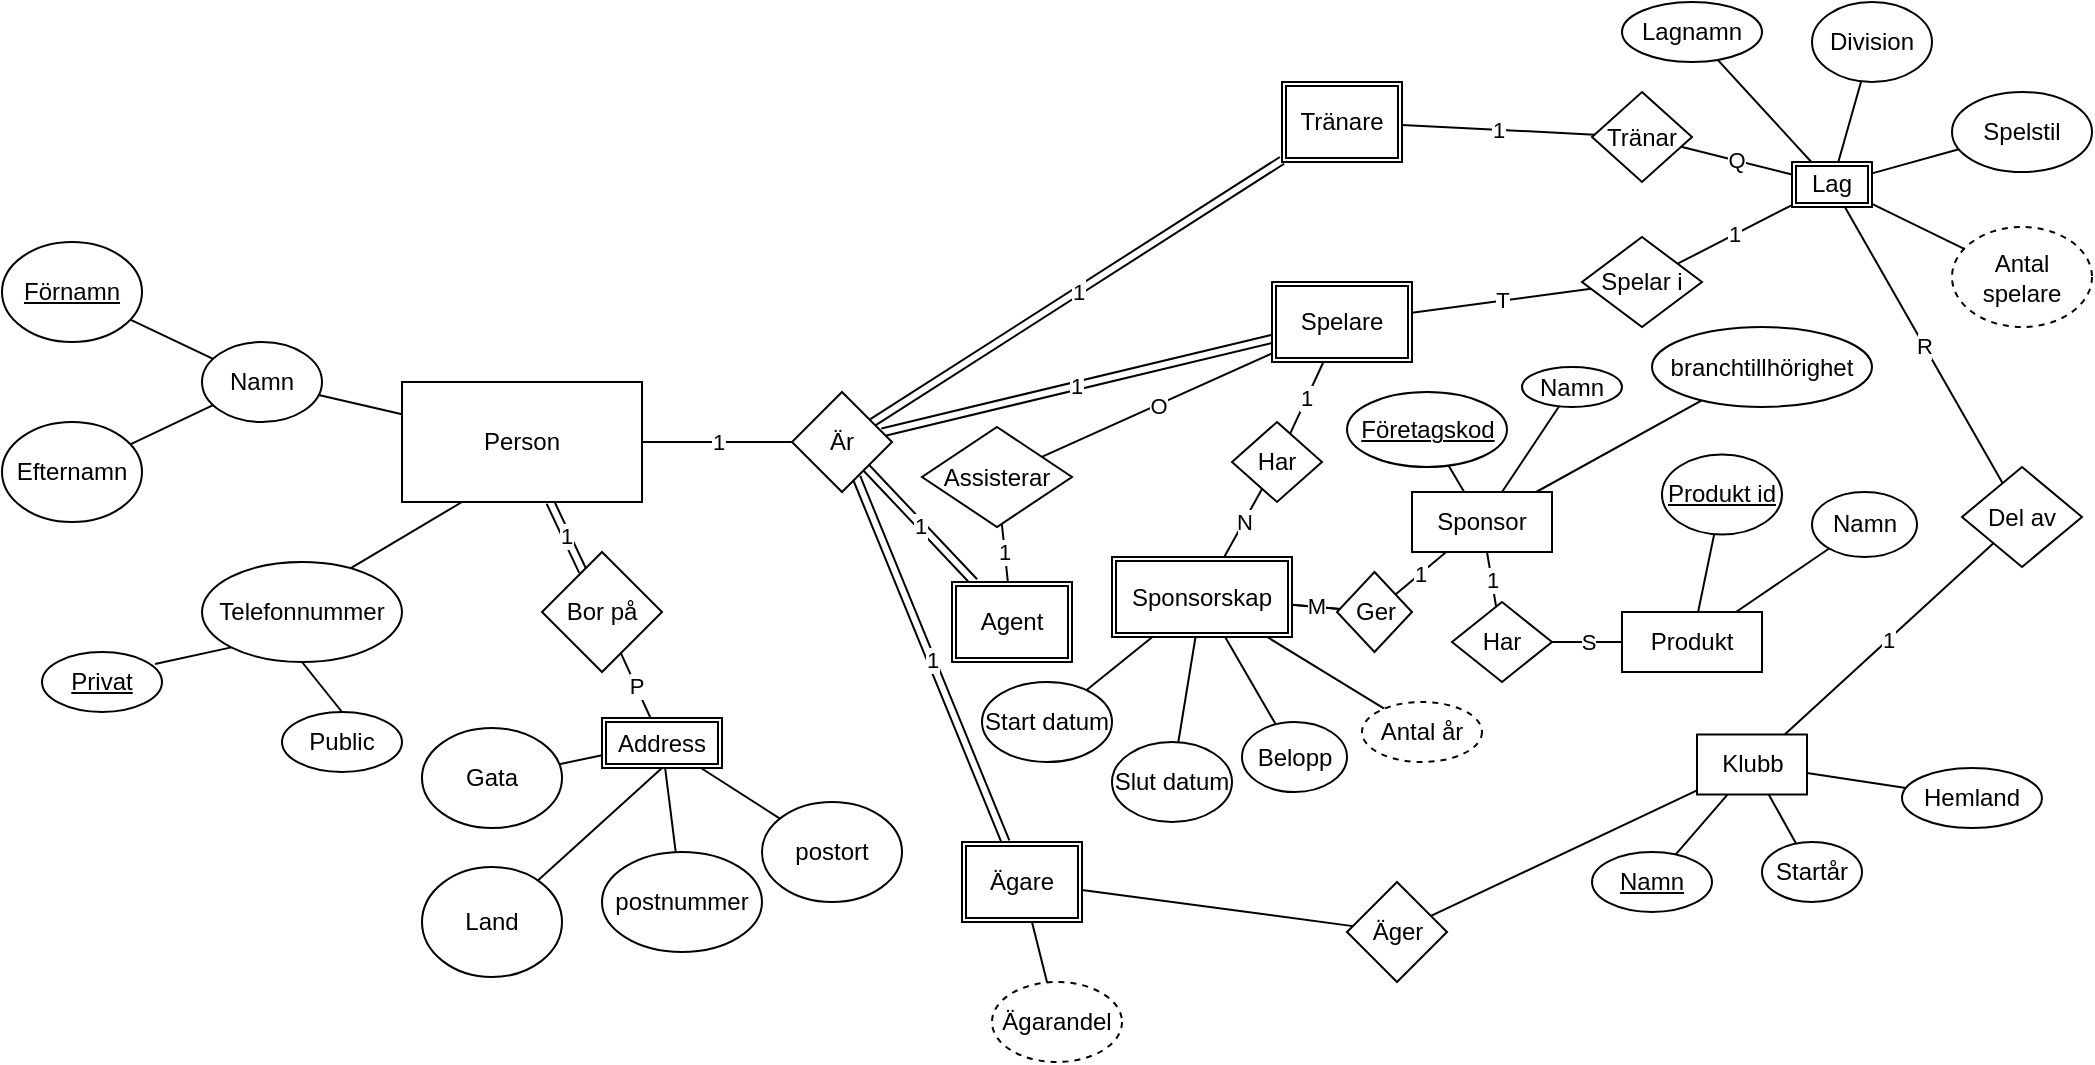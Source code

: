 <mxfile version="14.2.9" type="github">
  <diagram id="R2lEEEUBdFMjLlhIrx00" name="Page-1">
    <mxGraphModel dx="1146" dy="556" grid="1" gridSize="10" guides="1" tooltips="1" connect="1" arrows="1" fold="1" page="1" pageScale="1" pageWidth="850" pageHeight="1100" math="0" shadow="0" extFonts="Permanent Marker^https://fonts.googleapis.com/css?family=Permanent+Marker">
      <root>
        <mxCell id="0" />
        <mxCell id="1" parent="0" />
        <mxCell id="Y-o8OTaq_7tzzy2GkSMv-12" value="1" style="orthogonalLoop=1;jettySize=auto;html=1;rounded=0;endArrow=none;endFill=0;" edge="1" parent="1" source="Y-o8OTaq_7tzzy2GkSMv-2" target="Y-o8OTaq_7tzzy2GkSMv-11">
          <mxGeometry relative="1" as="geometry" />
        </mxCell>
        <mxCell id="Y-o8OTaq_7tzzy2GkSMv-22" style="edgeStyle=none;rounded=0;orthogonalLoop=1;jettySize=auto;html=1;endArrow=none;endFill=0;strokeColor=#000000;" edge="1" parent="1" source="Y-o8OTaq_7tzzy2GkSMv-2" target="Y-o8OTaq_7tzzy2GkSMv-20">
          <mxGeometry relative="1" as="geometry">
            <mxPoint x="220" y="320" as="targetPoint" />
          </mxGeometry>
        </mxCell>
        <mxCell id="Y-o8OTaq_7tzzy2GkSMv-29" style="edgeStyle=none;rounded=0;orthogonalLoop=1;jettySize=auto;html=1;exitX=0.25;exitY=1;exitDx=0;exitDy=0;entryX=0.742;entryY=0.063;entryDx=0;entryDy=0;entryPerimeter=0;endArrow=none;endFill=0;strokeColor=#000000;" edge="1" parent="1" source="Y-o8OTaq_7tzzy2GkSMv-2" target="Y-o8OTaq_7tzzy2GkSMv-26">
          <mxGeometry relative="1" as="geometry" />
        </mxCell>
        <mxCell id="Y-o8OTaq_7tzzy2GkSMv-43" value="1" style="edgeStyle=none;rounded=0;orthogonalLoop=1;jettySize=auto;html=1;endArrow=none;endFill=0;strokeColor=#000000;shape=link;" edge="1" parent="1" source="Y-o8OTaq_7tzzy2GkSMv-2" target="Y-o8OTaq_7tzzy2GkSMv-42">
          <mxGeometry relative="1" as="geometry" />
        </mxCell>
        <mxCell id="Y-o8OTaq_7tzzy2GkSMv-2" value="Person" style="rounded=0;whiteSpace=wrap;html=1;" vertex="1" parent="1">
          <mxGeometry x="230" y="370" width="120" height="60" as="geometry" />
        </mxCell>
        <mxCell id="Y-o8OTaq_7tzzy2GkSMv-13" value="1" style="edgeStyle=none;rounded=0;orthogonalLoop=1;jettySize=auto;html=1;endArrow=none;endFill=0;strokeColor=#000000;shape=link;" edge="1" parent="1" source="Y-o8OTaq_7tzzy2GkSMv-11" target="Y-o8OTaq_7tzzy2GkSMv-47">
          <mxGeometry relative="1" as="geometry">
            <mxPoint x="600" y="275" as="targetPoint" />
            <mxPoint x="500" y="350" as="sourcePoint" />
          </mxGeometry>
        </mxCell>
        <mxCell id="Y-o8OTaq_7tzzy2GkSMv-14" value="1" style="edgeStyle=none;rounded=0;orthogonalLoop=1;jettySize=auto;html=1;endArrow=none;endFill=0;strokeColor=#000000;shape=link;" edge="1" parent="1" source="Y-o8OTaq_7tzzy2GkSMv-11" target="Y-o8OTaq_7tzzy2GkSMv-50">
          <mxGeometry relative="1" as="geometry">
            <mxPoint x="660" y="360" as="targetPoint" />
          </mxGeometry>
        </mxCell>
        <mxCell id="Y-o8OTaq_7tzzy2GkSMv-16" value="1" style="edgeStyle=none;rounded=0;orthogonalLoop=1;jettySize=auto;html=1;endArrow=none;endFill=0;strokeColor=#000000;shape=link;" edge="1" parent="1" source="Y-o8OTaq_7tzzy2GkSMv-11" target="Y-o8OTaq_7tzzy2GkSMv-51">
          <mxGeometry relative="1" as="geometry">
            <mxPoint x="640" y="570" as="targetPoint" />
          </mxGeometry>
        </mxCell>
        <mxCell id="Y-o8OTaq_7tzzy2GkSMv-17" value="1" style="edgeStyle=none;rounded=0;orthogonalLoop=1;jettySize=auto;html=1;endArrow=none;endFill=0;strokeColor=#000000;shape=link;" edge="1" parent="1" source="Y-o8OTaq_7tzzy2GkSMv-11" target="Y-o8OTaq_7tzzy2GkSMv-48">
          <mxGeometry relative="1" as="geometry">
            <mxPoint x="560" y="390" as="sourcePoint" />
            <mxPoint x="640" y="445" as="targetPoint" />
          </mxGeometry>
        </mxCell>
        <mxCell id="Y-o8OTaq_7tzzy2GkSMv-11" value="Är" style="rhombus;whiteSpace=wrap;html=1;strokeColor=#000000;" vertex="1" parent="1">
          <mxGeometry x="425" y="375" width="50" height="50" as="geometry" />
        </mxCell>
        <mxCell id="Y-o8OTaq_7tzzy2GkSMv-38" style="edgeStyle=none;rounded=0;orthogonalLoop=1;jettySize=auto;html=1;endArrow=none;endFill=0;strokeColor=#000000;" edge="1" parent="1" source="Y-o8OTaq_7tzzy2GkSMv-130" target="Y-o8OTaq_7tzzy2GkSMv-34">
          <mxGeometry relative="1" as="geometry">
            <mxPoint x="320" y="567.333" as="sourcePoint" />
          </mxGeometry>
        </mxCell>
        <mxCell id="Y-o8OTaq_7tzzy2GkSMv-39" style="edgeStyle=none;rounded=0;orthogonalLoop=1;jettySize=auto;html=1;endArrow=none;endFill=0;strokeColor=#000000;exitX=0.5;exitY=1;exitDx=0;exitDy=0;" edge="1" parent="1" source="Y-o8OTaq_7tzzy2GkSMv-130" target="Y-o8OTaq_7tzzy2GkSMv-33">
          <mxGeometry relative="1" as="geometry">
            <mxPoint x="344.171" y="570" as="sourcePoint" />
            <mxPoint x="300" y="607" as="targetPoint" />
          </mxGeometry>
        </mxCell>
        <mxCell id="Y-o8OTaq_7tzzy2GkSMv-40" style="edgeStyle=none;rounded=0;orthogonalLoop=1;jettySize=auto;html=1;endArrow=none;endFill=0;strokeColor=#000000;" edge="1" parent="1" source="Y-o8OTaq_7tzzy2GkSMv-130" target="Y-o8OTaq_7tzzy2GkSMv-35">
          <mxGeometry relative="1" as="geometry">
            <mxPoint x="358.041" y="570" as="sourcePoint" />
          </mxGeometry>
        </mxCell>
        <mxCell id="Y-o8OTaq_7tzzy2GkSMv-41" style="edgeStyle=none;rounded=0;orthogonalLoop=1;jettySize=auto;html=1;endArrow=none;endFill=0;strokeColor=#000000;" edge="1" parent="1" source="Y-o8OTaq_7tzzy2GkSMv-130" target="Y-o8OTaq_7tzzy2GkSMv-36">
          <mxGeometry relative="1" as="geometry">
            <mxPoint x="381.963" y="570" as="sourcePoint" />
          </mxGeometry>
        </mxCell>
        <mxCell id="Y-o8OTaq_7tzzy2GkSMv-23" style="edgeStyle=none;rounded=0;orthogonalLoop=1;jettySize=auto;html=1;endArrow=none;endFill=0;strokeColor=#000000;" edge="1" parent="1" source="Y-o8OTaq_7tzzy2GkSMv-20" target="Y-o8OTaq_7tzzy2GkSMv-21">
          <mxGeometry relative="1" as="geometry">
            <mxPoint x="122" y="300" as="sourcePoint" />
            <mxPoint x="130" y="290" as="targetPoint" />
          </mxGeometry>
        </mxCell>
        <mxCell id="Y-o8OTaq_7tzzy2GkSMv-25" style="edgeStyle=none;rounded=0;orthogonalLoop=1;jettySize=auto;html=1;endArrow=none;endFill=0;strokeColor=#000000;" edge="1" parent="1" source="Y-o8OTaq_7tzzy2GkSMv-20" target="Y-o8OTaq_7tzzy2GkSMv-24">
          <mxGeometry relative="1" as="geometry">
            <mxPoint x="129" y="440" as="sourcePoint" />
            <mxPoint x="129" y="440" as="targetPoint" />
          </mxGeometry>
        </mxCell>
        <mxCell id="Y-o8OTaq_7tzzy2GkSMv-20" value="Namn" style="ellipse;whiteSpace=wrap;html=1;strokeColor=#000000;" vertex="1" parent="1">
          <mxGeometry x="130" y="350" width="60" height="40" as="geometry" />
        </mxCell>
        <mxCell id="Y-o8OTaq_7tzzy2GkSMv-21" value="&lt;u&gt;Förnamn&lt;/u&gt;" style="ellipse;whiteSpace=wrap;html=1;strokeColor=#000000;" vertex="1" parent="1">
          <mxGeometry x="30" y="300" width="70" height="50" as="geometry" />
        </mxCell>
        <mxCell id="Y-o8OTaq_7tzzy2GkSMv-24" value="Efternamn" style="ellipse;whiteSpace=wrap;html=1;strokeColor=#000000;" vertex="1" parent="1">
          <mxGeometry x="30" y="390" width="70" height="50" as="geometry" />
        </mxCell>
        <mxCell id="Y-o8OTaq_7tzzy2GkSMv-30" style="edgeStyle=none;rounded=0;orthogonalLoop=1;jettySize=auto;html=1;exitX=0;exitY=1;exitDx=0;exitDy=0;entryX=0.942;entryY=0.2;entryDx=0;entryDy=0;entryPerimeter=0;endArrow=none;endFill=0;strokeColor=#000000;" edge="1" parent="1" source="Y-o8OTaq_7tzzy2GkSMv-26" target="Y-o8OTaq_7tzzy2GkSMv-27">
          <mxGeometry relative="1" as="geometry" />
        </mxCell>
        <mxCell id="Y-o8OTaq_7tzzy2GkSMv-31" style="edgeStyle=none;rounded=0;orthogonalLoop=1;jettySize=auto;html=1;exitX=0.5;exitY=1;exitDx=0;exitDy=0;entryX=0.5;entryY=0;entryDx=0;entryDy=0;endArrow=none;endFill=0;strokeColor=#000000;" edge="1" parent="1" source="Y-o8OTaq_7tzzy2GkSMv-26" target="Y-o8OTaq_7tzzy2GkSMv-28">
          <mxGeometry relative="1" as="geometry" />
        </mxCell>
        <mxCell id="Y-o8OTaq_7tzzy2GkSMv-26" value="Telefonnummer" style="ellipse;whiteSpace=wrap;html=1;strokeColor=#000000;" vertex="1" parent="1">
          <mxGeometry x="130" y="460" width="100" height="50" as="geometry" />
        </mxCell>
        <mxCell id="Y-o8OTaq_7tzzy2GkSMv-27" value="&lt;u&gt;Privat&lt;/u&gt;" style="ellipse;whiteSpace=wrap;html=1;strokeColor=#000000;" vertex="1" parent="1">
          <mxGeometry x="50" y="505" width="60" height="30" as="geometry" />
        </mxCell>
        <mxCell id="Y-o8OTaq_7tzzy2GkSMv-28" value="Public" style="ellipse;whiteSpace=wrap;html=1;strokeColor=#000000;" vertex="1" parent="1">
          <mxGeometry x="170" y="535" width="60" height="30" as="geometry" />
        </mxCell>
        <mxCell id="Y-o8OTaq_7tzzy2GkSMv-33" value="Land" style="ellipse;whiteSpace=wrap;html=1;strokeColor=#000000;" vertex="1" parent="1">
          <mxGeometry x="240" y="612.5" width="70" height="55" as="geometry" />
        </mxCell>
        <mxCell id="Y-o8OTaq_7tzzy2GkSMv-34" value="Gata" style="ellipse;whiteSpace=wrap;html=1;strokeColor=#000000;" vertex="1" parent="1">
          <mxGeometry x="240" y="543" width="70" height="50" as="geometry" />
        </mxCell>
        <mxCell id="Y-o8OTaq_7tzzy2GkSMv-35" value="postnummer" style="ellipse;whiteSpace=wrap;html=1;strokeColor=#000000;" vertex="1" parent="1">
          <mxGeometry x="330" y="605" width="80" height="50" as="geometry" />
        </mxCell>
        <mxCell id="Y-o8OTaq_7tzzy2GkSMv-36" value="postort" style="ellipse;whiteSpace=wrap;html=1;strokeColor=#000000;" vertex="1" parent="1">
          <mxGeometry x="410" y="580" width="70" height="50" as="geometry" />
        </mxCell>
        <mxCell id="Y-o8OTaq_7tzzy2GkSMv-44" value="P" style="edgeStyle=none;rounded=0;orthogonalLoop=1;jettySize=auto;html=1;endArrow=none;endFill=0;strokeColor=#000000;" edge="1" parent="1" source="Y-o8OTaq_7tzzy2GkSMv-42" target="Y-o8OTaq_7tzzy2GkSMv-130">
          <mxGeometry relative="1" as="geometry">
            <mxPoint x="355" y="540" as="targetPoint" />
          </mxGeometry>
        </mxCell>
        <mxCell id="Y-o8OTaq_7tzzy2GkSMv-42" value="Bor på" style="rhombus;whiteSpace=wrap;html=1;strokeColor=#000000;" vertex="1" parent="1">
          <mxGeometry x="300" y="455" width="60" height="60" as="geometry" />
        </mxCell>
        <mxCell id="Y-o8OTaq_7tzzy2GkSMv-46" style="edgeStyle=none;rounded=0;orthogonalLoop=1;jettySize=auto;html=1;exitX=1;exitY=0;exitDx=0;exitDy=0;endArrow=none;endFill=0;strokeColor=#000000;" edge="1" parent="1">
          <mxGeometry relative="1" as="geometry">
            <mxPoint x="930" y="290" as="sourcePoint" />
            <mxPoint x="930" y="290" as="targetPoint" />
          </mxGeometry>
        </mxCell>
        <mxCell id="Y-o8OTaq_7tzzy2GkSMv-76" style="edgeStyle=none;rounded=0;orthogonalLoop=1;jettySize=auto;html=1;endArrow=none;endFill=0;strokeColor=#000000;" edge="1" parent="1" source="Y-o8OTaq_7tzzy2GkSMv-47" target="Y-o8OTaq_7tzzy2GkSMv-73">
          <mxGeometry relative="1" as="geometry" />
        </mxCell>
        <mxCell id="Y-o8OTaq_7tzzy2GkSMv-47" value="Ägare" style="shape=ext;double=1;rounded=0;whiteSpace=wrap;html=1;strokeColor=#000000;" vertex="1" parent="1">
          <mxGeometry x="510" y="600" width="60" height="40" as="geometry" />
        </mxCell>
        <mxCell id="Y-o8OTaq_7tzzy2GkSMv-48" value="Tränare" style="shape=ext;double=1;rounded=0;whiteSpace=wrap;html=1;strokeColor=#000000;" vertex="1" parent="1">
          <mxGeometry x="670" y="220" width="60" height="40" as="geometry" />
        </mxCell>
        <mxCell id="Y-o8OTaq_7tzzy2GkSMv-50" value="Agent" style="shape=ext;double=1;rounded=0;whiteSpace=wrap;html=1;strokeColor=#000000;" vertex="1" parent="1">
          <mxGeometry x="505" y="470" width="60" height="40" as="geometry" />
        </mxCell>
        <mxCell id="Y-o8OTaq_7tzzy2GkSMv-79" value="O" style="edgeStyle=none;rounded=0;orthogonalLoop=1;jettySize=auto;html=1;endArrow=none;endFill=0;strokeColor=#000000;" edge="1" parent="1" source="Y-o8OTaq_7tzzy2GkSMv-51" target="Y-o8OTaq_7tzzy2GkSMv-78">
          <mxGeometry relative="1" as="geometry" />
        </mxCell>
        <mxCell id="Y-o8OTaq_7tzzy2GkSMv-51" value="Spelare" style="shape=ext;double=1;rounded=0;whiteSpace=wrap;html=1;strokeColor=#000000;" vertex="1" parent="1">
          <mxGeometry x="665" y="320" width="70" height="40" as="geometry" />
        </mxCell>
        <mxCell id="Y-o8OTaq_7tzzy2GkSMv-66" style="edgeStyle=none;rounded=0;orthogonalLoop=1;jettySize=auto;html=1;endArrow=none;endFill=0;strokeColor=#000000;" edge="1" parent="1" source="Y-o8OTaq_7tzzy2GkSMv-132" target="Y-o8OTaq_7tzzy2GkSMv-55">
          <mxGeometry relative="1" as="geometry">
            <mxPoint x="931.861" y="260" as="sourcePoint" />
          </mxGeometry>
        </mxCell>
        <mxCell id="Y-o8OTaq_7tzzy2GkSMv-67" style="edgeStyle=none;rounded=0;orthogonalLoop=1;jettySize=auto;html=1;endArrow=none;endFill=0;strokeColor=#000000;" edge="1" parent="1" source="Y-o8OTaq_7tzzy2GkSMv-132" target="Y-o8OTaq_7tzzy2GkSMv-56">
          <mxGeometry relative="1" as="geometry">
            <mxPoint x="960.89" y="260" as="sourcePoint" />
          </mxGeometry>
        </mxCell>
        <mxCell id="Y-o8OTaq_7tzzy2GkSMv-62" style="edgeStyle=none;rounded=0;orthogonalLoop=1;jettySize=auto;html=1;endArrow=none;endFill=0;strokeColor=#000000;" edge="1" parent="1" source="Y-o8OTaq_7tzzy2GkSMv-53" target="Y-o8OTaq_7tzzy2GkSMv-60">
          <mxGeometry relative="1" as="geometry" />
        </mxCell>
        <mxCell id="Y-o8OTaq_7tzzy2GkSMv-63" style="edgeStyle=none;rounded=0;orthogonalLoop=1;jettySize=auto;html=1;endArrow=none;endFill=0;strokeColor=#000000;" edge="1" parent="1" source="Y-o8OTaq_7tzzy2GkSMv-53" target="Y-o8OTaq_7tzzy2GkSMv-59">
          <mxGeometry relative="1" as="geometry" />
        </mxCell>
        <mxCell id="Y-o8OTaq_7tzzy2GkSMv-64" style="edgeStyle=none;rounded=0;orthogonalLoop=1;jettySize=auto;html=1;exitX=0.75;exitY=0;exitDx=0;exitDy=0;endArrow=none;endFill=0;strokeColor=#000000;" edge="1" parent="1" source="Y-o8OTaq_7tzzy2GkSMv-53" target="Y-o8OTaq_7tzzy2GkSMv-58">
          <mxGeometry relative="1" as="geometry" />
        </mxCell>
        <mxCell id="Y-o8OTaq_7tzzy2GkSMv-77" value="" style="edgeStyle=none;rounded=0;orthogonalLoop=1;jettySize=auto;html=1;endArrow=none;endFill=0;strokeColor=#000000;" edge="1" parent="1" source="Y-o8OTaq_7tzzy2GkSMv-53" target="Y-o8OTaq_7tzzy2GkSMv-73">
          <mxGeometry relative="1" as="geometry" />
        </mxCell>
        <mxCell id="Y-o8OTaq_7tzzy2GkSMv-53" value="Klubb" style="rounded=0;whiteSpace=wrap;html=1;strokeColor=#000000;" vertex="1" parent="1">
          <mxGeometry x="877.5" y="546.25" width="55" height="30" as="geometry" />
        </mxCell>
        <mxCell id="Y-o8OTaq_7tzzy2GkSMv-55" value="Lagnamn" style="ellipse;whiteSpace=wrap;html=1;strokeColor=#000000;" vertex="1" parent="1">
          <mxGeometry x="840" y="180" width="70" height="30" as="geometry" />
        </mxCell>
        <mxCell id="Y-o8OTaq_7tzzy2GkSMv-56" value="Spelstil" style="ellipse;whiteSpace=wrap;html=1;strokeColor=#000000;" vertex="1" parent="1">
          <mxGeometry x="1005" y="225" width="70" height="40" as="geometry" />
        </mxCell>
        <mxCell id="Y-o8OTaq_7tzzy2GkSMv-58" value="&lt;u&gt;Namn&lt;/u&gt;" style="ellipse;whiteSpace=wrap;html=1;strokeColor=#000000;" vertex="1" parent="1">
          <mxGeometry x="825" y="605" width="60" height="30" as="geometry" />
        </mxCell>
        <mxCell id="Y-o8OTaq_7tzzy2GkSMv-59" value="Startår" style="ellipse;whiteSpace=wrap;html=1;strokeColor=#000000;" vertex="1" parent="1">
          <mxGeometry x="910" y="600" width="50" height="30" as="geometry" />
        </mxCell>
        <mxCell id="Y-o8OTaq_7tzzy2GkSMv-60" value="Hemland" style="ellipse;whiteSpace=wrap;html=1;strokeColor=#000000;" vertex="1" parent="1">
          <mxGeometry x="980" y="563" width="70" height="30" as="geometry" />
        </mxCell>
        <mxCell id="Y-o8OTaq_7tzzy2GkSMv-69" style="edgeStyle=none;rounded=0;orthogonalLoop=1;jettySize=auto;html=1;endArrow=none;endFill=0;strokeColor=#000000;" edge="1" parent="1" source="Y-o8OTaq_7tzzy2GkSMv-68" target="Y-o8OTaq_7tzzy2GkSMv-132">
          <mxGeometry relative="1" as="geometry">
            <mxPoint x="946.765" y="260" as="targetPoint" />
          </mxGeometry>
        </mxCell>
        <mxCell id="Y-o8OTaq_7tzzy2GkSMv-68" value="Division" style="ellipse;whiteSpace=wrap;html=1;strokeColor=#000000;" vertex="1" parent="1">
          <mxGeometry x="935" y="180" width="60" height="40" as="geometry" />
        </mxCell>
        <mxCell id="Y-o8OTaq_7tzzy2GkSMv-72" style="edgeStyle=none;rounded=0;orthogonalLoop=1;jettySize=auto;html=1;endArrow=none;endFill=0;strokeColor=#000000;" edge="1" parent="1" source="Y-o8OTaq_7tzzy2GkSMv-71" target="Y-o8OTaq_7tzzy2GkSMv-132">
          <mxGeometry relative="1" as="geometry">
            <mxPoint x="980" y="274.327" as="targetPoint" />
          </mxGeometry>
        </mxCell>
        <mxCell id="Y-o8OTaq_7tzzy2GkSMv-71" value="Antal spelare" style="ellipse;whiteSpace=wrap;html=1;strokeColor=#000000;dashed=1;" vertex="1" parent="1">
          <mxGeometry x="1005" y="292.5" width="70" height="50" as="geometry" />
        </mxCell>
        <mxCell id="Y-o8OTaq_7tzzy2GkSMv-73" value="Äger" style="rhombus;whiteSpace=wrap;html=1;strokeColor=#000000;" vertex="1" parent="1">
          <mxGeometry x="702.5" y="620" width="50" height="50" as="geometry" />
        </mxCell>
        <mxCell id="Y-o8OTaq_7tzzy2GkSMv-75" style="edgeStyle=none;rounded=0;orthogonalLoop=1;jettySize=auto;html=1;endArrow=none;endFill=0;strokeColor=#000000;" edge="1" parent="1" source="Y-o8OTaq_7tzzy2GkSMv-74" target="Y-o8OTaq_7tzzy2GkSMv-47">
          <mxGeometry relative="1" as="geometry" />
        </mxCell>
        <mxCell id="Y-o8OTaq_7tzzy2GkSMv-74" value="Ägarandel" style="ellipse;whiteSpace=wrap;html=1;dashed=1;strokeColor=#000000;" vertex="1" parent="1">
          <mxGeometry x="525" y="670" width="65" height="40" as="geometry" />
        </mxCell>
        <mxCell id="Y-o8OTaq_7tzzy2GkSMv-80" value="1" style="edgeStyle=none;rounded=0;orthogonalLoop=1;jettySize=auto;html=1;endArrow=none;endFill=0;strokeColor=#000000;" edge="1" parent="1" source="Y-o8OTaq_7tzzy2GkSMv-78" target="Y-o8OTaq_7tzzy2GkSMv-50">
          <mxGeometry relative="1" as="geometry" />
        </mxCell>
        <mxCell id="Y-o8OTaq_7tzzy2GkSMv-78" value="Assisterar" style="rhombus;whiteSpace=wrap;html=1;strokeColor=#000000;" vertex="1" parent="1">
          <mxGeometry x="490" y="392.5" width="75" height="50" as="geometry" />
        </mxCell>
        <mxCell id="Y-o8OTaq_7tzzy2GkSMv-85" value="Q" style="edgeStyle=none;rounded=0;orthogonalLoop=1;jettySize=auto;html=1;endArrow=none;endFill=0;strokeColor=#000000;" edge="1" parent="1" source="Y-o8OTaq_7tzzy2GkSMv-81" target="Y-o8OTaq_7tzzy2GkSMv-132">
          <mxGeometry relative="1" as="geometry">
            <mxPoint x="910" y="264.868" as="targetPoint" />
          </mxGeometry>
        </mxCell>
        <mxCell id="Y-o8OTaq_7tzzy2GkSMv-86" value="1" style="edgeStyle=none;rounded=0;orthogonalLoop=1;jettySize=auto;html=1;endArrow=none;endFill=0;strokeColor=#000000;" edge="1" parent="1" source="Y-o8OTaq_7tzzy2GkSMv-81" target="Y-o8OTaq_7tzzy2GkSMv-48">
          <mxGeometry relative="1" as="geometry" />
        </mxCell>
        <mxCell id="Y-o8OTaq_7tzzy2GkSMv-81" value="Tränar" style="rhombus;whiteSpace=wrap;html=1;strokeColor=#000000;" vertex="1" parent="1">
          <mxGeometry x="825" y="225" width="50" height="45" as="geometry" />
        </mxCell>
        <mxCell id="Y-o8OTaq_7tzzy2GkSMv-83" value="T" style="edgeStyle=none;rounded=0;orthogonalLoop=1;jettySize=auto;html=1;endArrow=none;endFill=0;strokeColor=#000000;" edge="1" parent="1" source="Y-o8OTaq_7tzzy2GkSMv-82" target="Y-o8OTaq_7tzzy2GkSMv-51">
          <mxGeometry relative="1" as="geometry" />
        </mxCell>
        <mxCell id="Y-o8OTaq_7tzzy2GkSMv-84" value="1" style="edgeStyle=none;rounded=0;orthogonalLoop=1;jettySize=auto;html=1;endArrow=none;endFill=0;strokeColor=#000000;" edge="1" parent="1" source="Y-o8OTaq_7tzzy2GkSMv-82" target="Y-o8OTaq_7tzzy2GkSMv-132">
          <mxGeometry relative="1" as="geometry">
            <mxPoint x="913.333" y="290.0" as="targetPoint" />
          </mxGeometry>
        </mxCell>
        <mxCell id="Y-o8OTaq_7tzzy2GkSMv-82" value="Spelar i" style="rhombus;whiteSpace=wrap;html=1;strokeColor=#000000;" vertex="1" parent="1">
          <mxGeometry x="820" y="297.5" width="60" height="45" as="geometry" />
        </mxCell>
        <mxCell id="Y-o8OTaq_7tzzy2GkSMv-87" value="Sponsor" style="rounded=0;whiteSpace=wrap;html=1;strokeColor=#000000;" vertex="1" parent="1">
          <mxGeometry x="735" y="425" width="70" height="30" as="geometry" />
        </mxCell>
        <mxCell id="Y-o8OTaq_7tzzy2GkSMv-89" style="edgeStyle=none;rounded=0;orthogonalLoop=1;jettySize=auto;html=1;endArrow=none;endFill=0;strokeColor=#000000;" edge="1" parent="1" source="Y-o8OTaq_7tzzy2GkSMv-88" target="Y-o8OTaq_7tzzy2GkSMv-87">
          <mxGeometry relative="1" as="geometry" />
        </mxCell>
        <mxCell id="Y-o8OTaq_7tzzy2GkSMv-88" value="&lt;u&gt;Företagskod&lt;/u&gt;" style="ellipse;whiteSpace=wrap;html=1;strokeColor=#000000;" vertex="1" parent="1">
          <mxGeometry x="702.5" y="375" width="80" height="37.5" as="geometry" />
        </mxCell>
        <mxCell id="Y-o8OTaq_7tzzy2GkSMv-90" value="Produkt" style="rounded=0;whiteSpace=wrap;html=1;strokeColor=#000000;" vertex="1" parent="1">
          <mxGeometry x="840" y="485" width="70" height="30" as="geometry" />
        </mxCell>
        <mxCell id="Y-o8OTaq_7tzzy2GkSMv-93" style="edgeStyle=none;rounded=0;orthogonalLoop=1;jettySize=auto;html=1;endArrow=none;endFill=0;strokeColor=#000000;" edge="1" parent="1" source="Y-o8OTaq_7tzzy2GkSMv-91" target="Y-o8OTaq_7tzzy2GkSMv-87">
          <mxGeometry relative="1" as="geometry" />
        </mxCell>
        <mxCell id="Y-o8OTaq_7tzzy2GkSMv-91" value="branchtillhörighet" style="ellipse;whiteSpace=wrap;html=1;strokeColor=#000000;" vertex="1" parent="1">
          <mxGeometry x="855" y="342.5" width="110" height="40" as="geometry" />
        </mxCell>
        <mxCell id="Y-o8OTaq_7tzzy2GkSMv-94" style="edgeStyle=none;rounded=0;orthogonalLoop=1;jettySize=auto;html=1;endArrow=none;endFill=0;strokeColor=#000000;" edge="1" parent="1" source="Y-o8OTaq_7tzzy2GkSMv-92" target="Y-o8OTaq_7tzzy2GkSMv-87">
          <mxGeometry relative="1" as="geometry" />
        </mxCell>
        <mxCell id="Y-o8OTaq_7tzzy2GkSMv-92" value="Namn" style="ellipse;whiteSpace=wrap;html=1;strokeColor=#000000;" vertex="1" parent="1">
          <mxGeometry x="790" y="362.5" width="50" height="20" as="geometry" />
        </mxCell>
        <mxCell id="Y-o8OTaq_7tzzy2GkSMv-96" value="1" style="edgeStyle=none;rounded=0;orthogonalLoop=1;jettySize=auto;html=1;endArrow=none;endFill=0;strokeColor=#000000;" edge="1" parent="1" source="Y-o8OTaq_7tzzy2GkSMv-95" target="Y-o8OTaq_7tzzy2GkSMv-87">
          <mxGeometry relative="1" as="geometry" />
        </mxCell>
        <mxCell id="Y-o8OTaq_7tzzy2GkSMv-97" value="S" style="edgeStyle=none;rounded=0;orthogonalLoop=1;jettySize=auto;html=1;endArrow=none;endFill=0;strokeColor=#000000;" edge="1" parent="1" source="Y-o8OTaq_7tzzy2GkSMv-95" target="Y-o8OTaq_7tzzy2GkSMv-90">
          <mxGeometry relative="1" as="geometry" />
        </mxCell>
        <mxCell id="Y-o8OTaq_7tzzy2GkSMv-95" value="Har" style="rhombus;whiteSpace=wrap;html=1;strokeColor=#000000;" vertex="1" parent="1">
          <mxGeometry x="755" y="480" width="50" height="40" as="geometry" />
        </mxCell>
        <mxCell id="Y-o8OTaq_7tzzy2GkSMv-120" style="edgeStyle=none;rounded=0;orthogonalLoop=1;jettySize=auto;html=1;endArrow=none;endFill=0;strokeColor=#000000;" edge="1" parent="1" source="Y-o8OTaq_7tzzy2GkSMv-129" target="Y-o8OTaq_7tzzy2GkSMv-117">
          <mxGeometry relative="1" as="geometry">
            <mxPoint x="665" y="481.121" as="sourcePoint" />
          </mxGeometry>
        </mxCell>
        <mxCell id="Y-o8OTaq_7tzzy2GkSMv-103" style="edgeStyle=none;rounded=0;orthogonalLoop=1;jettySize=auto;html=1;endArrow=none;endFill=0;strokeColor=#000000;" edge="1" parent="1" source="Y-o8OTaq_7tzzy2GkSMv-99" target="Y-o8OTaq_7tzzy2GkSMv-129">
          <mxGeometry relative="1" as="geometry">
            <mxPoint x="603.636" y="502.5" as="targetPoint" />
          </mxGeometry>
        </mxCell>
        <mxCell id="Y-o8OTaq_7tzzy2GkSMv-99" value="Start datum" style="ellipse;whiteSpace=wrap;html=1;strokeColor=#000000;" vertex="1" parent="1">
          <mxGeometry x="520" y="520" width="65" height="40" as="geometry" />
        </mxCell>
        <mxCell id="Y-o8OTaq_7tzzy2GkSMv-102" style="edgeStyle=none;rounded=0;orthogonalLoop=1;jettySize=auto;html=1;endArrow=none;endFill=0;strokeColor=#000000;" edge="1" parent="1" source="Y-o8OTaq_7tzzy2GkSMv-100" target="Y-o8OTaq_7tzzy2GkSMv-129">
          <mxGeometry relative="1" as="geometry">
            <mxPoint x="624.926" y="502.5" as="targetPoint" />
          </mxGeometry>
        </mxCell>
        <mxCell id="Y-o8OTaq_7tzzy2GkSMv-100" value="Slut datum" style="ellipse;whiteSpace=wrap;html=1;strokeColor=#000000;" vertex="1" parent="1">
          <mxGeometry x="585" y="550" width="60" height="40" as="geometry" />
        </mxCell>
        <mxCell id="Y-o8OTaq_7tzzy2GkSMv-104" style="edgeStyle=none;rounded=0;orthogonalLoop=1;jettySize=auto;html=1;endArrow=none;endFill=0;strokeColor=#000000;" edge="1" parent="1" source="Y-o8OTaq_7tzzy2GkSMv-101" target="Y-o8OTaq_7tzzy2GkSMv-129">
          <mxGeometry relative="1" as="geometry">
            <mxPoint x="660.312" y="502.5" as="targetPoint" />
          </mxGeometry>
        </mxCell>
        <mxCell id="Y-o8OTaq_7tzzy2GkSMv-101" value="Antal år" style="ellipse;whiteSpace=wrap;html=1;strokeColor=#000000;dashed=1;" vertex="1" parent="1">
          <mxGeometry x="710" y="530" width="60" height="30" as="geometry" />
        </mxCell>
        <mxCell id="Y-o8OTaq_7tzzy2GkSMv-109" value="R" style="edgeStyle=none;rounded=0;orthogonalLoop=1;jettySize=auto;html=1;endArrow=none;endFill=0;strokeColor=#000000;" edge="1" parent="1" source="Y-o8OTaq_7tzzy2GkSMv-108" target="Y-o8OTaq_7tzzy2GkSMv-132">
          <mxGeometry relative="1" as="geometry">
            <mxPoint x="954.808" y="290.0" as="targetPoint" />
          </mxGeometry>
        </mxCell>
        <mxCell id="Y-o8OTaq_7tzzy2GkSMv-110" value="1" style="edgeStyle=none;rounded=0;orthogonalLoop=1;jettySize=auto;html=1;endArrow=none;endFill=0;strokeColor=#000000;" edge="1" parent="1" source="Y-o8OTaq_7tzzy2GkSMv-108" target="Y-o8OTaq_7tzzy2GkSMv-53">
          <mxGeometry relative="1" as="geometry" />
        </mxCell>
        <mxCell id="Y-o8OTaq_7tzzy2GkSMv-108" value="Del av" style="rhombus;whiteSpace=wrap;html=1;strokeColor=#000000;" vertex="1" parent="1">
          <mxGeometry x="1010" y="412.5" width="60" height="50" as="geometry" />
        </mxCell>
        <mxCell id="Y-o8OTaq_7tzzy2GkSMv-118" value="1" style="edgeStyle=none;rounded=0;orthogonalLoop=1;jettySize=auto;html=1;endArrow=none;endFill=0;strokeColor=#000000;" edge="1" parent="1" source="Y-o8OTaq_7tzzy2GkSMv-116" target="Y-o8OTaq_7tzzy2GkSMv-51">
          <mxGeometry relative="1" as="geometry" />
        </mxCell>
        <mxCell id="Y-o8OTaq_7tzzy2GkSMv-119" value="N" style="edgeStyle=none;rounded=0;orthogonalLoop=1;jettySize=auto;html=1;endArrow=none;endFill=0;strokeColor=#000000;" edge="1" parent="1" source="Y-o8OTaq_7tzzy2GkSMv-116" target="Y-o8OTaq_7tzzy2GkSMv-129">
          <mxGeometry relative="1" as="geometry">
            <mxPoint x="636.833" y="467.5" as="targetPoint" />
          </mxGeometry>
        </mxCell>
        <mxCell id="Y-o8OTaq_7tzzy2GkSMv-116" value="Har" style="rhombus;whiteSpace=wrap;html=1;strokeColor=#000000;" vertex="1" parent="1">
          <mxGeometry x="645" y="390" width="45" height="40" as="geometry" />
        </mxCell>
        <mxCell id="Y-o8OTaq_7tzzy2GkSMv-121" value="1" style="edgeStyle=none;rounded=0;orthogonalLoop=1;jettySize=auto;html=1;endArrow=none;endFill=0;strokeColor=#000000;" edge="1" parent="1" source="Y-o8OTaq_7tzzy2GkSMv-117" target="Y-o8OTaq_7tzzy2GkSMv-87">
          <mxGeometry relative="1" as="geometry" />
        </mxCell>
        <mxCell id="Y-o8OTaq_7tzzy2GkSMv-133" value="M" style="edgeStyle=none;rounded=0;orthogonalLoop=1;jettySize=auto;html=1;endArrow=none;endFill=0;strokeColor=#000000;" edge="1" parent="1" source="Y-o8OTaq_7tzzy2GkSMv-117" target="Y-o8OTaq_7tzzy2GkSMv-129">
          <mxGeometry relative="1" as="geometry" />
        </mxCell>
        <mxCell id="Y-o8OTaq_7tzzy2GkSMv-117" value="Ger" style="rhombus;whiteSpace=wrap;html=1;strokeColor=#000000;" vertex="1" parent="1">
          <mxGeometry x="697.5" y="465" width="37.5" height="40" as="geometry" />
        </mxCell>
        <mxCell id="Y-o8OTaq_7tzzy2GkSMv-123" style="edgeStyle=none;rounded=0;orthogonalLoop=1;jettySize=auto;html=1;endArrow=none;endFill=0;strokeColor=#000000;" edge="1" parent="1" source="Y-o8OTaq_7tzzy2GkSMv-122" target="Y-o8OTaq_7tzzy2GkSMv-90">
          <mxGeometry relative="1" as="geometry" />
        </mxCell>
        <mxCell id="Y-o8OTaq_7tzzy2GkSMv-122" value="&lt;u&gt;Produkt id&lt;/u&gt;" style="ellipse;whiteSpace=wrap;html=1;strokeColor=#000000;" vertex="1" parent="1">
          <mxGeometry x="860" y="406.25" width="60" height="40" as="geometry" />
        </mxCell>
        <mxCell id="Y-o8OTaq_7tzzy2GkSMv-125" style="edgeStyle=none;rounded=0;orthogonalLoop=1;jettySize=auto;html=1;endArrow=none;endFill=0;strokeColor=#000000;" edge="1" parent="1" source="Y-o8OTaq_7tzzy2GkSMv-124" target="Y-o8OTaq_7tzzy2GkSMv-90">
          <mxGeometry relative="1" as="geometry" />
        </mxCell>
        <mxCell id="Y-o8OTaq_7tzzy2GkSMv-124" value="Namn" style="ellipse;whiteSpace=wrap;html=1;strokeColor=#000000;" vertex="1" parent="1">
          <mxGeometry x="935" y="425" width="52.5" height="32.5" as="geometry" />
        </mxCell>
        <mxCell id="Y-o8OTaq_7tzzy2GkSMv-128" style="edgeStyle=none;rounded=0;orthogonalLoop=1;jettySize=auto;html=1;endArrow=none;endFill=0;strokeColor=#000000;" edge="1" parent="1" source="Y-o8OTaq_7tzzy2GkSMv-127" target="Y-o8OTaq_7tzzy2GkSMv-129">
          <mxGeometry relative="1" as="geometry">
            <mxPoint x="639.267" y="502.5" as="targetPoint" />
          </mxGeometry>
        </mxCell>
        <mxCell id="Y-o8OTaq_7tzzy2GkSMv-127" value="Belopp" style="ellipse;whiteSpace=wrap;html=1;strokeColor=#000000;" vertex="1" parent="1">
          <mxGeometry x="650" y="540" width="52.5" height="35" as="geometry" />
        </mxCell>
        <mxCell id="Y-o8OTaq_7tzzy2GkSMv-129" value="Sponsorskap" style="shape=ext;double=1;rounded=0;whiteSpace=wrap;html=1;strokeColor=#000000;" vertex="1" parent="1">
          <mxGeometry x="585" y="457.5" width="90" height="40" as="geometry" />
        </mxCell>
        <mxCell id="Y-o8OTaq_7tzzy2GkSMv-130" value="Address" style="shape=ext;double=1;rounded=0;whiteSpace=wrap;html=1;strokeColor=#000000;" vertex="1" parent="1">
          <mxGeometry x="330" y="538" width="60" height="25" as="geometry" />
        </mxCell>
        <mxCell id="Y-o8OTaq_7tzzy2GkSMv-132" value="Lag" style="shape=ext;double=1;rounded=0;whiteSpace=wrap;html=1;strokeColor=#000000;" vertex="1" parent="1">
          <mxGeometry x="925" y="260" width="40" height="22.5" as="geometry" />
        </mxCell>
      </root>
    </mxGraphModel>
  </diagram>
</mxfile>
